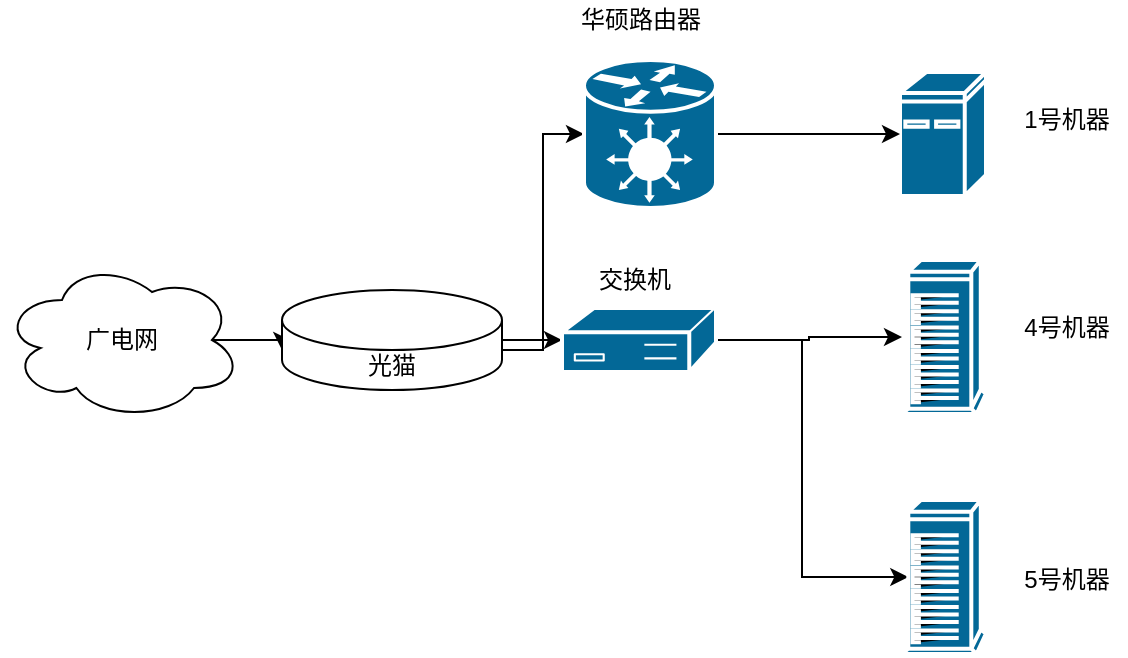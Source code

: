 <mxfile version="15.6.8" type="github">
  <diagram id="SuIFW0RaT3PC9YvcMnFS" name="Page-1">
    <mxGraphModel dx="658" dy="396" grid="1" gridSize="10" guides="1" tooltips="1" connect="1" arrows="1" fold="1" page="1" pageScale="1" pageWidth="827" pageHeight="1169" math="0" shadow="0">
      <root>
        <mxCell id="0" />
        <mxCell id="1" parent="0" />
        <mxCell id="uY6yXb1P6fWA5hdmmzPU-10" style="edgeStyle=orthogonalEdgeStyle;rounded=0;orthogonalLoop=1;jettySize=auto;html=1;exitX=0.875;exitY=0.5;exitDx=0;exitDy=0;exitPerimeter=0;entryX=0;entryY=0;entryDx=0;entryDy=30;entryPerimeter=0;" edge="1" parent="1" source="uY6yXb1P6fWA5hdmmzPU-1" target="uY6yXb1P6fWA5hdmmzPU-2">
          <mxGeometry relative="1" as="geometry" />
        </mxCell>
        <mxCell id="uY6yXb1P6fWA5hdmmzPU-1" value="广电网" style="ellipse;shape=cloud;whiteSpace=wrap;html=1;" vertex="1" parent="1">
          <mxGeometry x="30" y="170" width="120" height="80" as="geometry" />
        </mxCell>
        <mxCell id="uY6yXb1P6fWA5hdmmzPU-11" style="edgeStyle=orthogonalEdgeStyle;rounded=0;orthogonalLoop=1;jettySize=auto;html=1;exitX=1;exitY=0.5;exitDx=0;exitDy=0;exitPerimeter=0;entryX=0;entryY=0.5;entryDx=0;entryDy=0;entryPerimeter=0;" edge="1" parent="1" source="uY6yXb1P6fWA5hdmmzPU-2" target="uY6yXb1P6fWA5hdmmzPU-5">
          <mxGeometry relative="1" as="geometry" />
        </mxCell>
        <mxCell id="uY6yXb1P6fWA5hdmmzPU-12" style="edgeStyle=orthogonalEdgeStyle;rounded=0;orthogonalLoop=1;jettySize=auto;html=1;exitX=1;exitY=0;exitDx=0;exitDy=30;exitPerimeter=0;entryX=0;entryY=0.5;entryDx=0;entryDy=0;entryPerimeter=0;" edge="1" parent="1" source="uY6yXb1P6fWA5hdmmzPU-2" target="uY6yXb1P6fWA5hdmmzPU-8">
          <mxGeometry relative="1" as="geometry" />
        </mxCell>
        <mxCell id="uY6yXb1P6fWA5hdmmzPU-2" value="光猫" style="shape=cylinder3;whiteSpace=wrap;html=1;boundedLbl=1;backgroundOutline=1;size=15;" vertex="1" parent="1">
          <mxGeometry x="170" y="185" width="110" height="50" as="geometry" />
        </mxCell>
        <mxCell id="uY6yXb1P6fWA5hdmmzPU-4" value="" style="shape=mxgraph.cisco.computers_and_peripherals.ibm_mini_as400;sketch=0;html=1;pointerEvents=1;dashed=0;fillColor=#036897;strokeColor=#ffffff;strokeWidth=2;verticalLabelPosition=bottom;verticalAlign=top;align=center;outlineConnect=0;" vertex="1" parent="1">
          <mxGeometry x="479" y="76" width="43" height="62" as="geometry" />
        </mxCell>
        <mxCell id="uY6yXb1P6fWA5hdmmzPU-14" style="edgeStyle=orthogonalEdgeStyle;rounded=0;orthogonalLoop=1;jettySize=auto;html=1;exitX=1;exitY=0.5;exitDx=0;exitDy=0;exitPerimeter=0;" edge="1" parent="1" source="uY6yXb1P6fWA5hdmmzPU-5" target="uY6yXb1P6fWA5hdmmzPU-6">
          <mxGeometry relative="1" as="geometry" />
        </mxCell>
        <mxCell id="uY6yXb1P6fWA5hdmmzPU-15" style="edgeStyle=orthogonalEdgeStyle;rounded=0;orthogonalLoop=1;jettySize=auto;html=1;exitX=1;exitY=0.5;exitDx=0;exitDy=0;exitPerimeter=0;entryX=0.075;entryY=0.5;entryDx=0;entryDy=0;entryPerimeter=0;" edge="1" parent="1" source="uY6yXb1P6fWA5hdmmzPU-5" target="uY6yXb1P6fWA5hdmmzPU-7">
          <mxGeometry relative="1" as="geometry">
            <Array as="points">
              <mxPoint x="430" y="210" />
              <mxPoint x="430" y="329" />
            </Array>
          </mxGeometry>
        </mxCell>
        <mxCell id="uY6yXb1P6fWA5hdmmzPU-5" value="" style="shape=mxgraph.cisco.controllers_and_modules.3174_(desktop)_cluster_controller;sketch=0;html=1;pointerEvents=1;dashed=0;fillColor=#036897;strokeColor=#ffffff;strokeWidth=2;verticalLabelPosition=bottom;verticalAlign=top;align=center;outlineConnect=0;" vertex="1" parent="1">
          <mxGeometry x="310" y="194" width="77" height="32" as="geometry" />
        </mxCell>
        <mxCell id="uY6yXb1P6fWA5hdmmzPU-6" value="" style="shape=mxgraph.cisco.computers_and_peripherals.ibm_tower;sketch=0;html=1;pointerEvents=1;dashed=0;fillColor=#036897;strokeColor=#ffffff;strokeWidth=2;verticalLabelPosition=bottom;verticalAlign=top;align=center;outlineConnect=0;" vertex="1" parent="1">
          <mxGeometry x="480" y="170" width="42" height="77" as="geometry" />
        </mxCell>
        <mxCell id="uY6yXb1P6fWA5hdmmzPU-7" value="" style="shape=mxgraph.cisco.computers_and_peripherals.ibm_tower;sketch=0;html=1;pointerEvents=1;dashed=0;fillColor=#036897;strokeColor=#ffffff;strokeWidth=2;verticalLabelPosition=bottom;verticalAlign=top;align=center;outlineConnect=0;" vertex="1" parent="1">
          <mxGeometry x="480" y="290" width="42" height="77" as="geometry" />
        </mxCell>
        <mxCell id="uY6yXb1P6fWA5hdmmzPU-18" style="edgeStyle=orthogonalEdgeStyle;rounded=0;orthogonalLoop=1;jettySize=auto;html=1;exitX=1;exitY=0.5;exitDx=0;exitDy=0;exitPerimeter=0;entryX=0;entryY=0.5;entryDx=0;entryDy=0;entryPerimeter=0;" edge="1" parent="1" source="uY6yXb1P6fWA5hdmmzPU-8" target="uY6yXb1P6fWA5hdmmzPU-4">
          <mxGeometry relative="1" as="geometry" />
        </mxCell>
        <mxCell id="uY6yXb1P6fWA5hdmmzPU-8" value="" style="shape=mxgraph.cisco.hubs_and_gateways.generic_gateway;sketch=0;html=1;pointerEvents=1;dashed=0;fillColor=#036897;strokeColor=#ffffff;strokeWidth=2;verticalLabelPosition=bottom;verticalAlign=top;align=center;outlineConnect=0;" vertex="1" parent="1">
          <mxGeometry x="321" y="70" width="66" height="74" as="geometry" />
        </mxCell>
        <mxCell id="uY6yXb1P6fWA5hdmmzPU-16" value="交换机" style="text;html=1;align=center;verticalAlign=middle;resizable=0;points=[];autosize=1;strokeColor=none;fillColor=none;" vertex="1" parent="1">
          <mxGeometry x="321" y="170" width="50" height="20" as="geometry" />
        </mxCell>
        <mxCell id="uY6yXb1P6fWA5hdmmzPU-17" value="华硕路由器" style="text;html=1;align=center;verticalAlign=middle;resizable=0;points=[];autosize=1;strokeColor=none;fillColor=none;" vertex="1" parent="1">
          <mxGeometry x="308.5" y="40" width="80" height="20" as="geometry" />
        </mxCell>
        <mxCell id="uY6yXb1P6fWA5hdmmzPU-19" value="1号机器" style="text;html=1;align=center;verticalAlign=middle;resizable=0;points=[];autosize=1;strokeColor=none;fillColor=none;" vertex="1" parent="1">
          <mxGeometry x="532" y="90" width="60" height="20" as="geometry" />
        </mxCell>
        <mxCell id="uY6yXb1P6fWA5hdmmzPU-20" value="4号机器" style="text;html=1;align=center;verticalAlign=middle;resizable=0;points=[];autosize=1;strokeColor=none;fillColor=none;" vertex="1" parent="1">
          <mxGeometry x="532" y="194" width="60" height="20" as="geometry" />
        </mxCell>
        <mxCell id="uY6yXb1P6fWA5hdmmzPU-21" value="5号机器" style="text;html=1;align=center;verticalAlign=middle;resizable=0;points=[];autosize=1;strokeColor=none;fillColor=none;" vertex="1" parent="1">
          <mxGeometry x="532" y="320" width="60" height="20" as="geometry" />
        </mxCell>
      </root>
    </mxGraphModel>
  </diagram>
</mxfile>
